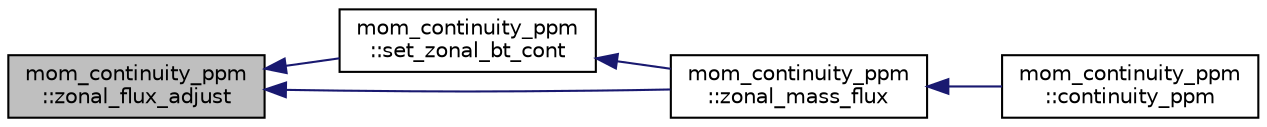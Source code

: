 digraph "mom_continuity_ppm::zonal_flux_adjust"
{
 // INTERACTIVE_SVG=YES
  edge [fontname="Helvetica",fontsize="10",labelfontname="Helvetica",labelfontsize="10"];
  node [fontname="Helvetica",fontsize="10",shape=record];
  rankdir="LR";
  Node102 [label="mom_continuity_ppm\l::zonal_flux_adjust",height=0.2,width=0.4,color="black", fillcolor="grey75", style="filled", fontcolor="black"];
  Node102 -> Node103 [dir="back",color="midnightblue",fontsize="10",style="solid",fontname="Helvetica"];
  Node103 [label="mom_continuity_ppm\l::set_zonal_bt_cont",height=0.2,width=0.4,color="black", fillcolor="white", style="filled",URL="$namespacemom__continuity__ppm.html#aad852a51f55e24f5e276e4fbfe639394",tooltip="Sets a structure that describes the zonal barotropic volume or mass fluxes as a function of barotropi..."];
  Node103 -> Node104 [dir="back",color="midnightblue",fontsize="10",style="solid",fontname="Helvetica"];
  Node104 [label="mom_continuity_ppm\l::zonal_mass_flux",height=0.2,width=0.4,color="black", fillcolor="white", style="filled",URL="$namespacemom__continuity__ppm.html#aaee3d916bed27d4884d9473218c20fc9",tooltip="Calculates the mass or volume fluxes through the zonal faces, and other related quantities. "];
  Node104 -> Node105 [dir="back",color="midnightblue",fontsize="10",style="solid",fontname="Helvetica"];
  Node105 [label="mom_continuity_ppm\l::continuity_ppm",height=0.2,width=0.4,color="black", fillcolor="white", style="filled",URL="$namespacemom__continuity__ppm.html#a59586aae1668f03f3a78d58f5712cc0f",tooltip="Time steps the layer thicknesses, using a monotonically limit, directionally split PPM scheme..."];
  Node102 -> Node104 [dir="back",color="midnightblue",fontsize="10",style="solid",fontname="Helvetica"];
}
